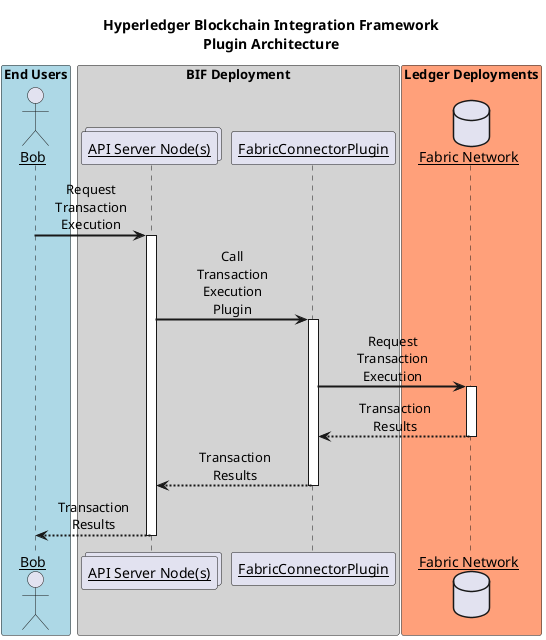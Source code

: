 
@startuml Plugin Architecture

!include <tupadr3/common>
!include <tupadr3/font-awesome/mobile>
!include <tupadr3/font-awesome/database>
!include <tupadr3/font-awesome/key>
!include <tupadr3/font-awesome/server>

title Hyperledger Blockchain Integration Framework\nPlugin Architecture

' left to right direction
' allow_mixing
skinparam DefaultTextAlignment center
skinparam Linetype ortho
skinparam sequenceArrowThickness 2
skinparam roundcorner 5
skinparam maxmessagesize 30
skinparam sequenceParticipant underline

' actor "Application User" as actor1 <<identity owner>>
' FA_MOBILE(mobiledevice,"Mobile Device")

box "End Users" #LightBlue
	actor Bob
end box

box "BIF Deployment" #LightGrey
  collections "API Server Node(s)" as ApiServer
  participant FabricConnectorPlugin
end box

box "Ledger Deployments" #LightSalmon
  database "Fabric Network" as FabricNetwork
end box

Bob -> ApiServer : Request Transaction Execution
activate ApiServer
ApiServer -> FabricConnectorPlugin: Call Transaction Execution Plugin
activate FabricConnectorPlugin
FabricConnectorPlugin -> FabricNetwork: Request Transaction Execution
activate FabricNetwork
return Transaction Results
return Transaction Results
return Transaction Results

@enduml
